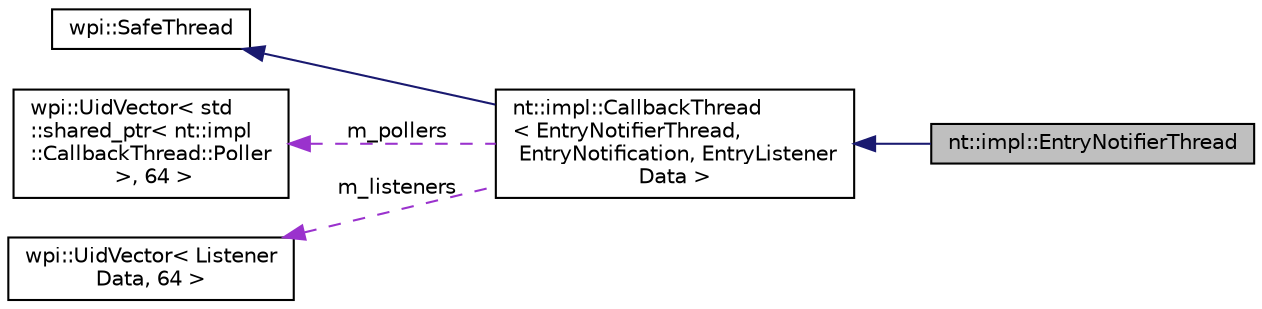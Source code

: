 digraph "nt::impl::EntryNotifierThread"
{
  edge [fontname="Helvetica",fontsize="10",labelfontname="Helvetica",labelfontsize="10"];
  node [fontname="Helvetica",fontsize="10",shape=record];
  rankdir="LR";
  Node1 [label="nt::impl::EntryNotifierThread",height=0.2,width=0.4,color="black", fillcolor="grey75", style="filled", fontcolor="black"];
  Node2 -> Node1 [dir="back",color="midnightblue",fontsize="10",style="solid",fontname="Helvetica"];
  Node2 [label="nt::impl::CallbackThread\l\< EntryNotifierThread,\l EntryNotification, EntryListener\lData \>",height=0.2,width=0.4,color="black", fillcolor="white", style="filled",URL="$classnt_1_1impl_1_1CallbackThread.html"];
  Node3 -> Node2 [dir="back",color="midnightblue",fontsize="10",style="solid",fontname="Helvetica"];
  Node3 [label="wpi::SafeThread",height=0.2,width=0.4,color="black", fillcolor="white", style="filled",URL="$classwpi_1_1SafeThread.html"];
  Node4 -> Node2 [dir="back",color="darkorchid3",fontsize="10",style="dashed",label=" m_pollers" ,fontname="Helvetica"];
  Node4 [label="wpi::UidVector\< std\l::shared_ptr\< nt::impl\l::CallbackThread::Poller\l \>, 64 \>",height=0.2,width=0.4,color="black", fillcolor="white", style="filled",URL="$classwpi_1_1UidVector.html"];
  Node5 -> Node2 [dir="back",color="darkorchid3",fontsize="10",style="dashed",label=" m_listeners" ,fontname="Helvetica"];
  Node5 [label="wpi::UidVector\< Listener\lData, 64 \>",height=0.2,width=0.4,color="black", fillcolor="white", style="filled",URL="$classwpi_1_1UidVector.html"];
}
